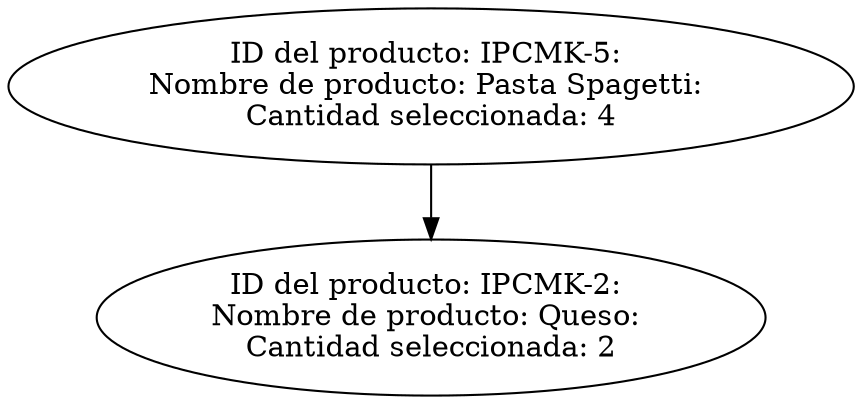 digraph G {
nodo0 [label="ID del producto: IPCMK-5: 
Nombre de producto: Pasta Spagetti: 
Cantidad seleccionada: 4"];
nodo0 -> nodo1;
nodo1 [label="ID del producto: IPCMK-2: 
Nombre de producto: Queso: 
Cantidad seleccionada: 2"];
}